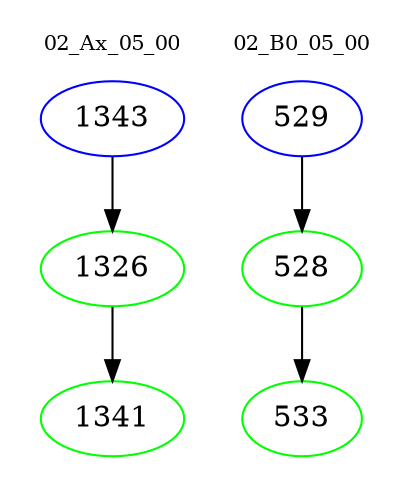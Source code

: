 digraph{
subgraph cluster_0 {
color = white
label = "02_Ax_05_00";
fontsize=10;
T0_1343 [label="1343", color="blue"]
T0_1343 -> T0_1326 [color="black"]
T0_1326 [label="1326", color="green"]
T0_1326 -> T0_1341 [color="black"]
T0_1341 [label="1341", color="green"]
}
subgraph cluster_1 {
color = white
label = "02_B0_05_00";
fontsize=10;
T1_529 [label="529", color="blue"]
T1_529 -> T1_528 [color="black"]
T1_528 [label="528", color="green"]
T1_528 -> T1_533 [color="black"]
T1_533 [label="533", color="green"]
}
}
